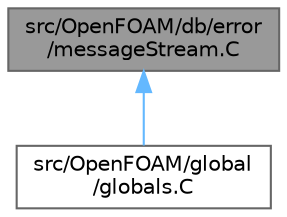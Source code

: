 digraph "src/OpenFOAM/db/error/messageStream.C"
{
 // LATEX_PDF_SIZE
  bgcolor="transparent";
  edge [fontname=Helvetica,fontsize=10,labelfontname=Helvetica,labelfontsize=10];
  node [fontname=Helvetica,fontsize=10,shape=box,height=0.2,width=0.4];
  Node1 [id="Node000001",label="src/OpenFOAM/db/error\l/messageStream.C",height=0.2,width=0.4,color="gray40", fillcolor="grey60", style="filled", fontcolor="black",tooltip=" "];
  Node1 -> Node2 [id="edge1_Node000001_Node000002",dir="back",color="steelblue1",style="solid",tooltip=" "];
  Node2 [id="Node000002",label="src/OpenFOAM/global\l/globals.C",height=0.2,width=0.4,color="grey40", fillcolor="white", style="filled",URL="$globals_8C.html",tooltip="Define the globals used in the OpenFOAM library. It is important that these are constructed in the ap..."];
}
